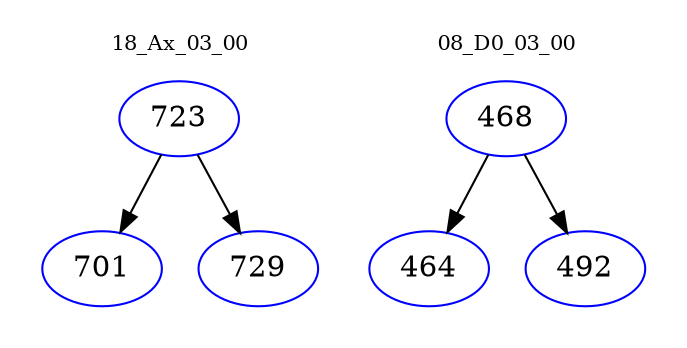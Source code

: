 digraph{
subgraph cluster_0 {
color = white
label = "18_Ax_03_00";
fontsize=10;
T0_723 [label="723", color="blue"]
T0_723 -> T0_701 [color="black"]
T0_701 [label="701", color="blue"]
T0_723 -> T0_729 [color="black"]
T0_729 [label="729", color="blue"]
}
subgraph cluster_1 {
color = white
label = "08_D0_03_00";
fontsize=10;
T1_468 [label="468", color="blue"]
T1_468 -> T1_464 [color="black"]
T1_464 [label="464", color="blue"]
T1_468 -> T1_492 [color="black"]
T1_492 [label="492", color="blue"]
}
}
